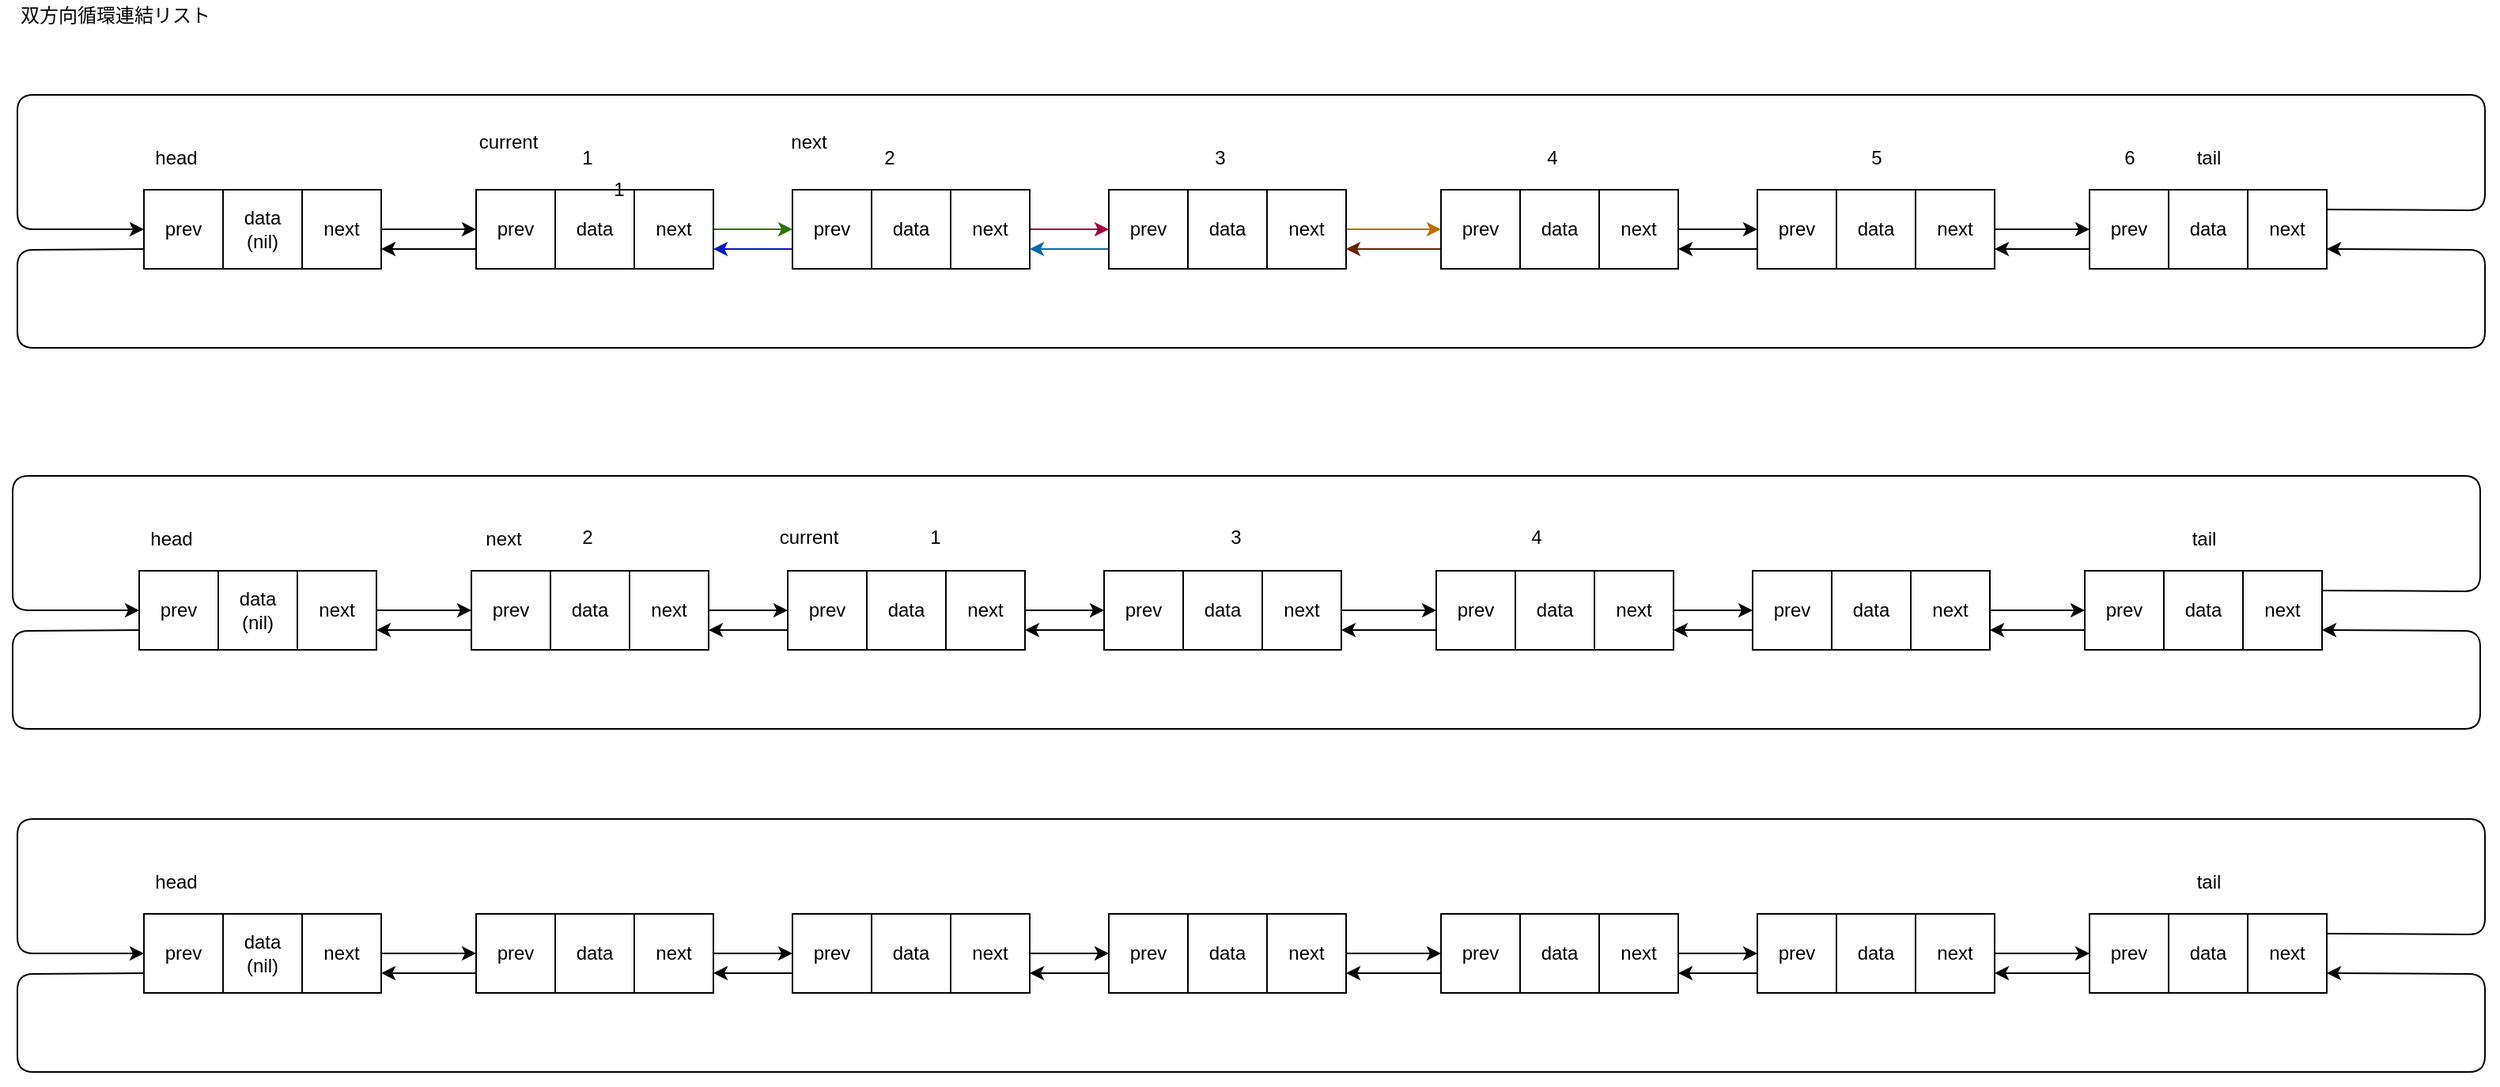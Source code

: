 <mxfile pages="1">
    <diagram id="6dbbVuQN_UzjiCJWyT9I" name="Page-1">
        <mxGraphModel dx="1356" dy="631" grid="1" gridSize="10" guides="1" tooltips="1" connect="1" arrows="1" fold="1" page="1" pageScale="1" pageWidth="827" pageHeight="1169" math="0" shadow="0">
            <root>
                <mxCell id="0"/>
                <mxCell id="1" parent="0"/>
                <mxCell id="3" value="data&lt;br&gt;(nil)" style="rounded=0;whiteSpace=wrap;html=1;" parent="1" vertex="1">
                    <mxGeometry x="130" y="220" width="50" height="50" as="geometry"/>
                </mxCell>
                <mxCell id="4" value="双方向循環連結リスト" style="text;html=1;resizable=0;points=[];autosize=1;align=left;verticalAlign=top;spacingTop=-4;" parent="1" vertex="1">
                    <mxGeometry y="100" width="140" height="20" as="geometry"/>
                </mxCell>
                <mxCell id="64" value="" style="edgeStyle=none;html=1;" parent="1" source="5" target="44" edge="1">
                    <mxGeometry relative="1" as="geometry"/>
                </mxCell>
                <mxCell id="5" value="next" style="rounded=0;whiteSpace=wrap;html=1;" parent="1" vertex="1">
                    <mxGeometry x="180" y="220" width="50" height="50" as="geometry"/>
                </mxCell>
                <mxCell id="107" style="edgeStyle=none;html=1;exitX=0;exitY=0.75;exitDx=0;exitDy=0;entryX=1;entryY=0.75;entryDx=0;entryDy=0;" parent="1" source="21" target="87" edge="1">
                    <mxGeometry relative="1" as="geometry">
                        <mxPoint x="1560" y="220" as="targetPoint"/>
                        <Array as="points">
                            <mxPoint y="258"/>
                            <mxPoint y="320"/>
                            <mxPoint x="1560" y="320"/>
                            <mxPoint x="1560" y="258"/>
                        </Array>
                    </mxGeometry>
                </mxCell>
                <mxCell id="21" value="prev" style="rounded=0;whiteSpace=wrap;html=1;" parent="1" vertex="1">
                    <mxGeometry x="80" y="220" width="50" height="50" as="geometry"/>
                </mxCell>
                <mxCell id="42" value="data" style="rounded=0;whiteSpace=wrap;html=1;" parent="1" vertex="1">
                    <mxGeometry x="340" y="220" width="50" height="50" as="geometry"/>
                </mxCell>
                <mxCell id="68" style="edgeStyle=none;html=1;exitX=1;exitY=0.5;exitDx=0;exitDy=0;fillColor=#60a917;strokeColor=#2D7600;" parent="1" source="43" edge="1">
                    <mxGeometry relative="1" as="geometry">
                        <mxPoint x="490" y="245" as="targetPoint"/>
                    </mxGeometry>
                </mxCell>
                <mxCell id="43" value="next" style="rounded=0;whiteSpace=wrap;html=1;" parent="1" vertex="1">
                    <mxGeometry x="390" y="220" width="50" height="50" as="geometry"/>
                </mxCell>
                <mxCell id="62" style="edgeStyle=none;html=1;exitX=0;exitY=0.75;exitDx=0;exitDy=0;entryX=1;entryY=0.75;entryDx=0;entryDy=0;" parent="1" source="44" target="5" edge="1">
                    <mxGeometry relative="1" as="geometry"/>
                </mxCell>
                <mxCell id="44" value="prev" style="rounded=0;whiteSpace=wrap;html=1;" parent="1" vertex="1">
                    <mxGeometry x="290" y="220" width="50" height="50" as="geometry"/>
                </mxCell>
                <mxCell id="69" value="data" style="rounded=0;whiteSpace=wrap;html=1;" parent="1" vertex="1">
                    <mxGeometry x="540" y="220" width="50" height="50" as="geometry"/>
                </mxCell>
                <mxCell id="100" style="edgeStyle=none;html=1;entryX=0;entryY=0.5;entryDx=0;entryDy=0;fillColor=#d80073;strokeColor=#A50040;" parent="1" source="70" target="77" edge="1">
                    <mxGeometry relative="1" as="geometry"/>
                </mxCell>
                <mxCell id="70" value="next" style="rounded=0;whiteSpace=wrap;html=1;" parent="1" vertex="1">
                    <mxGeometry x="590" y="220" width="50" height="50" as="geometry"/>
                </mxCell>
                <mxCell id="73" style="edgeStyle=none;html=1;exitX=0;exitY=0.75;exitDx=0;exitDy=0;entryX=1;entryY=0.75;entryDx=0;entryDy=0;fillColor=#0050ef;strokeColor=#001DBC;" parent="1" source="71" target="43" edge="1">
                    <mxGeometry relative="1" as="geometry"/>
                </mxCell>
                <mxCell id="71" value="prev" style="rounded=0;whiteSpace=wrap;html=1;" parent="1" vertex="1">
                    <mxGeometry x="490" y="220" width="50" height="50" as="geometry"/>
                </mxCell>
                <mxCell id="74" value="data" style="rounded=0;whiteSpace=wrap;html=1;" parent="1" vertex="1">
                    <mxGeometry x="740" y="220" width="50" height="50" as="geometry"/>
                </mxCell>
                <mxCell id="75" value="" style="edgeStyle=none;html=1;fillColor=#f0a30a;strokeColor=#BD7000;" parent="1" source="76" target="81" edge="1">
                    <mxGeometry relative="1" as="geometry"/>
                </mxCell>
                <mxCell id="76" value="next" style="rounded=0;whiteSpace=wrap;html=1;" parent="1" vertex="1">
                    <mxGeometry x="790" y="220" width="50" height="50" as="geometry"/>
                </mxCell>
                <mxCell id="101" style="edgeStyle=none;html=1;exitX=0;exitY=0.75;exitDx=0;exitDy=0;entryX=1;entryY=0.75;entryDx=0;entryDy=0;fillColor=#1ba1e2;strokeColor=#006EAF;" parent="1" source="77" target="70" edge="1">
                    <mxGeometry relative="1" as="geometry"/>
                </mxCell>
                <mxCell id="77" value="prev" style="rounded=0;whiteSpace=wrap;html=1;" parent="1" vertex="1">
                    <mxGeometry x="690" y="220" width="50" height="50" as="geometry"/>
                </mxCell>
                <mxCell id="78" value="data" style="rounded=0;whiteSpace=wrap;html=1;" parent="1" vertex="1">
                    <mxGeometry x="950" y="220" width="50" height="50" as="geometry"/>
                </mxCell>
                <mxCell id="98" style="edgeStyle=none;html=1;entryX=0;entryY=0.5;entryDx=0;entryDy=0;" parent="1" source="79" target="85" edge="1">
                    <mxGeometry relative="1" as="geometry"/>
                </mxCell>
                <mxCell id="79" value="next" style="rounded=0;whiteSpace=wrap;html=1;" parent="1" vertex="1">
                    <mxGeometry x="1000" y="220" width="50" height="50" as="geometry"/>
                </mxCell>
                <mxCell id="80" style="edgeStyle=none;html=1;exitX=0;exitY=0.75;exitDx=0;exitDy=0;entryX=1;entryY=0.75;entryDx=0;entryDy=0;fillColor=#a0522d;strokeColor=#6D1F00;" parent="1" source="81" target="76" edge="1">
                    <mxGeometry relative="1" as="geometry"/>
                </mxCell>
                <mxCell id="81" value="prev" style="rounded=0;whiteSpace=wrap;html=1;" parent="1" vertex="1">
                    <mxGeometry x="900" y="220" width="50" height="50" as="geometry"/>
                </mxCell>
                <mxCell id="82" value="data" style="rounded=0;whiteSpace=wrap;html=1;" parent="1" vertex="1">
                    <mxGeometry x="1150" y="220" width="50" height="50" as="geometry"/>
                </mxCell>
                <mxCell id="83" value="" style="edgeStyle=none;html=1;" parent="1" source="84" target="89" edge="1">
                    <mxGeometry relative="1" as="geometry"/>
                </mxCell>
                <mxCell id="84" value="next" style="rounded=0;whiteSpace=wrap;html=1;" parent="1" vertex="1">
                    <mxGeometry x="1200" y="220" width="50" height="50" as="geometry"/>
                </mxCell>
                <mxCell id="102" style="edgeStyle=none;html=1;exitX=0;exitY=0.75;exitDx=0;exitDy=0;entryX=1;entryY=0.75;entryDx=0;entryDy=0;" parent="1" source="85" target="79" edge="1">
                    <mxGeometry relative="1" as="geometry"/>
                </mxCell>
                <mxCell id="85" value="prev" style="rounded=0;whiteSpace=wrap;html=1;" parent="1" vertex="1">
                    <mxGeometry x="1100" y="220" width="50" height="50" as="geometry"/>
                </mxCell>
                <mxCell id="86" value="data" style="rounded=0;whiteSpace=wrap;html=1;" parent="1" vertex="1">
                    <mxGeometry x="1360" y="220" width="50" height="50" as="geometry"/>
                </mxCell>
                <mxCell id="108" style="edgeStyle=none;html=1;exitX=1;exitY=0.25;exitDx=0;exitDy=0;entryX=0;entryY=0.5;entryDx=0;entryDy=0;" parent="1" source="87" target="21" edge="1">
                    <mxGeometry relative="1" as="geometry">
                        <mxPoint y="233" as="targetPoint"/>
                        <Array as="points">
                            <mxPoint x="1560" y="233"/>
                            <mxPoint x="1560" y="160"/>
                            <mxPoint y="160"/>
                            <mxPoint y="245"/>
                        </Array>
                    </mxGeometry>
                </mxCell>
                <mxCell id="87" value="next" style="rounded=0;whiteSpace=wrap;html=1;" parent="1" vertex="1">
                    <mxGeometry x="1410" y="220" width="50" height="50" as="geometry"/>
                </mxCell>
                <mxCell id="88" style="edgeStyle=none;html=1;exitX=0;exitY=0.75;exitDx=0;exitDy=0;entryX=1;entryY=0.75;entryDx=0;entryDy=0;" parent="1" source="89" target="84" edge="1">
                    <mxGeometry relative="1" as="geometry"/>
                </mxCell>
                <mxCell id="89" value="prev" style="rounded=0;whiteSpace=wrap;html=1;" parent="1" vertex="1">
                    <mxGeometry x="1310" y="220" width="50" height="50" as="geometry"/>
                </mxCell>
                <mxCell id="109" value="head" style="text;html=1;align=center;verticalAlign=middle;resizable=0;points=[];autosize=1;strokeColor=none;fillColor=none;" parent="1" vertex="1">
                    <mxGeometry x="80" y="190" width="40" height="20" as="geometry"/>
                </mxCell>
                <mxCell id="118" value="tail" style="text;html=1;align=center;verticalAlign=middle;resizable=0;points=[];autosize=1;strokeColor=none;fillColor=none;" parent="1" vertex="1">
                    <mxGeometry x="1370" y="190" width="30" height="20" as="geometry"/>
                </mxCell>
                <mxCell id="341" value="data&lt;br&gt;(nil)" style="rounded=0;whiteSpace=wrap;html=1;" parent="1" vertex="1">
                    <mxGeometry x="130" y="678" width="50" height="50" as="geometry"/>
                </mxCell>
                <mxCell id="342" value="" style="edgeStyle=none;html=1;" parent="1" source="343" target="350" edge="1">
                    <mxGeometry relative="1" as="geometry"/>
                </mxCell>
                <mxCell id="343" value="next" style="rounded=0;whiteSpace=wrap;html=1;" parent="1" vertex="1">
                    <mxGeometry x="180" y="678" width="50" height="50" as="geometry"/>
                </mxCell>
                <mxCell id="344" style="edgeStyle=none;html=1;exitX=0;exitY=0.75;exitDx=0;exitDy=0;entryX=1;entryY=0.75;entryDx=0;entryDy=0;" parent="1" source="345" target="373" edge="1">
                    <mxGeometry relative="1" as="geometry">
                        <mxPoint x="1560" y="678" as="targetPoint"/>
                        <Array as="points">
                            <mxPoint y="716"/>
                            <mxPoint y="778"/>
                            <mxPoint x="1560" y="778"/>
                            <mxPoint x="1560" y="716"/>
                        </Array>
                    </mxGeometry>
                </mxCell>
                <mxCell id="345" value="prev" style="rounded=0;whiteSpace=wrap;html=1;" parent="1" vertex="1">
                    <mxGeometry x="80" y="678" width="50" height="50" as="geometry"/>
                </mxCell>
                <mxCell id="346" value="data" style="rounded=0;whiteSpace=wrap;html=1;" parent="1" vertex="1">
                    <mxGeometry x="340" y="678" width="50" height="50" as="geometry"/>
                </mxCell>
                <mxCell id="347" style="edgeStyle=none;html=1;exitX=1;exitY=0.5;exitDx=0;exitDy=0;" parent="1" source="348" edge="1">
                    <mxGeometry relative="1" as="geometry">
                        <mxPoint x="490" y="703" as="targetPoint"/>
                    </mxGeometry>
                </mxCell>
                <mxCell id="348" value="next" style="rounded=0;whiteSpace=wrap;html=1;" parent="1" vertex="1">
                    <mxGeometry x="390" y="678" width="50" height="50" as="geometry"/>
                </mxCell>
                <mxCell id="349" style="edgeStyle=none;html=1;exitX=0;exitY=0.75;exitDx=0;exitDy=0;entryX=1;entryY=0.75;entryDx=0;entryDy=0;" parent="1" source="350" target="343" edge="1">
                    <mxGeometry relative="1" as="geometry"/>
                </mxCell>
                <mxCell id="350" value="prev" style="rounded=0;whiteSpace=wrap;html=1;" parent="1" vertex="1">
                    <mxGeometry x="290" y="678" width="50" height="50" as="geometry"/>
                </mxCell>
                <mxCell id="351" value="data" style="rounded=0;whiteSpace=wrap;html=1;" parent="1" vertex="1">
                    <mxGeometry x="540" y="678" width="50" height="50" as="geometry"/>
                </mxCell>
                <mxCell id="352" style="edgeStyle=none;html=1;entryX=0;entryY=0.5;entryDx=0;entryDy=0;" parent="1" source="353" target="360" edge="1">
                    <mxGeometry relative="1" as="geometry"/>
                </mxCell>
                <mxCell id="353" value="next" style="rounded=0;whiteSpace=wrap;html=1;" parent="1" vertex="1">
                    <mxGeometry x="590" y="678" width="50" height="50" as="geometry"/>
                </mxCell>
                <mxCell id="354" style="edgeStyle=none;html=1;exitX=0;exitY=0.75;exitDx=0;exitDy=0;entryX=1;entryY=0.75;entryDx=0;entryDy=0;" parent="1" source="355" target="348" edge="1">
                    <mxGeometry relative="1" as="geometry"/>
                </mxCell>
                <mxCell id="355" value="prev" style="rounded=0;whiteSpace=wrap;html=1;" parent="1" vertex="1">
                    <mxGeometry x="490" y="678" width="50" height="50" as="geometry"/>
                </mxCell>
                <mxCell id="356" value="data" style="rounded=0;whiteSpace=wrap;html=1;" parent="1" vertex="1">
                    <mxGeometry x="740" y="678" width="50" height="50" as="geometry"/>
                </mxCell>
                <mxCell id="357" value="" style="edgeStyle=none;html=1;" parent="1" source="358" target="365" edge="1">
                    <mxGeometry relative="1" as="geometry"/>
                </mxCell>
                <mxCell id="358" value="next" style="rounded=0;whiteSpace=wrap;html=1;" parent="1" vertex="1">
                    <mxGeometry x="790" y="678" width="50" height="50" as="geometry"/>
                </mxCell>
                <mxCell id="359" style="edgeStyle=none;html=1;exitX=0;exitY=0.75;exitDx=0;exitDy=0;entryX=1;entryY=0.75;entryDx=0;entryDy=0;" parent="1" source="360" target="353" edge="1">
                    <mxGeometry relative="1" as="geometry"/>
                </mxCell>
                <mxCell id="360" value="prev" style="rounded=0;whiteSpace=wrap;html=1;" parent="1" vertex="1">
                    <mxGeometry x="690" y="678" width="50" height="50" as="geometry"/>
                </mxCell>
                <mxCell id="361" value="data" style="rounded=0;whiteSpace=wrap;html=1;" parent="1" vertex="1">
                    <mxGeometry x="950" y="678" width="50" height="50" as="geometry"/>
                </mxCell>
                <mxCell id="362" style="edgeStyle=none;html=1;entryX=0;entryY=0.5;entryDx=0;entryDy=0;" parent="1" source="363" target="370" edge="1">
                    <mxGeometry relative="1" as="geometry"/>
                </mxCell>
                <mxCell id="363" value="next" style="rounded=0;whiteSpace=wrap;html=1;" parent="1" vertex="1">
                    <mxGeometry x="1000" y="678" width="50" height="50" as="geometry"/>
                </mxCell>
                <mxCell id="364" style="edgeStyle=none;html=1;exitX=0;exitY=0.75;exitDx=0;exitDy=0;entryX=1;entryY=0.75;entryDx=0;entryDy=0;" parent="1" source="365" target="358" edge="1">
                    <mxGeometry relative="1" as="geometry"/>
                </mxCell>
                <mxCell id="365" value="prev" style="rounded=0;whiteSpace=wrap;html=1;" parent="1" vertex="1">
                    <mxGeometry x="900" y="678" width="50" height="50" as="geometry"/>
                </mxCell>
                <mxCell id="366" value="data" style="rounded=0;whiteSpace=wrap;html=1;" parent="1" vertex="1">
                    <mxGeometry x="1150" y="678" width="50" height="50" as="geometry"/>
                </mxCell>
                <mxCell id="367" value="" style="edgeStyle=none;html=1;" parent="1" source="368" target="375" edge="1">
                    <mxGeometry relative="1" as="geometry"/>
                </mxCell>
                <mxCell id="368" value="next" style="rounded=0;whiteSpace=wrap;html=1;" parent="1" vertex="1">
                    <mxGeometry x="1200" y="678" width="50" height="50" as="geometry"/>
                </mxCell>
                <mxCell id="369" style="edgeStyle=none;html=1;exitX=0;exitY=0.75;exitDx=0;exitDy=0;entryX=1;entryY=0.75;entryDx=0;entryDy=0;" parent="1" source="370" target="363" edge="1">
                    <mxGeometry relative="1" as="geometry"/>
                </mxCell>
                <mxCell id="370" value="prev" style="rounded=0;whiteSpace=wrap;html=1;" parent="1" vertex="1">
                    <mxGeometry x="1100" y="678" width="50" height="50" as="geometry"/>
                </mxCell>
                <mxCell id="371" value="data" style="rounded=0;whiteSpace=wrap;html=1;" parent="1" vertex="1">
                    <mxGeometry x="1360" y="678" width="50" height="50" as="geometry"/>
                </mxCell>
                <mxCell id="372" style="edgeStyle=none;html=1;exitX=1;exitY=0.25;exitDx=0;exitDy=0;entryX=0;entryY=0.5;entryDx=0;entryDy=0;" parent="1" source="373" target="345" edge="1">
                    <mxGeometry relative="1" as="geometry">
                        <mxPoint y="691" as="targetPoint"/>
                        <Array as="points">
                            <mxPoint x="1560" y="691"/>
                            <mxPoint x="1560" y="618"/>
                            <mxPoint y="618"/>
                            <mxPoint y="703"/>
                        </Array>
                    </mxGeometry>
                </mxCell>
                <mxCell id="373" value="next" style="rounded=0;whiteSpace=wrap;html=1;" parent="1" vertex="1">
                    <mxGeometry x="1410" y="678" width="50" height="50" as="geometry"/>
                </mxCell>
                <mxCell id="374" style="edgeStyle=none;html=1;exitX=0;exitY=0.75;exitDx=0;exitDy=0;entryX=1;entryY=0.75;entryDx=0;entryDy=0;" parent="1" source="375" target="368" edge="1">
                    <mxGeometry relative="1" as="geometry"/>
                </mxCell>
                <mxCell id="375" value="prev" style="rounded=0;whiteSpace=wrap;html=1;" parent="1" vertex="1">
                    <mxGeometry x="1310" y="678" width="50" height="50" as="geometry"/>
                </mxCell>
                <mxCell id="376" value="head" style="text;html=1;align=center;verticalAlign=middle;resizable=0;points=[];autosize=1;strokeColor=none;fillColor=none;" parent="1" vertex="1">
                    <mxGeometry x="80" y="648" width="40" height="20" as="geometry"/>
                </mxCell>
                <mxCell id="377" value="tail" style="text;html=1;align=center;verticalAlign=middle;resizable=0;points=[];autosize=1;strokeColor=none;fillColor=none;" parent="1" vertex="1">
                    <mxGeometry x="1370" y="648" width="30" height="20" as="geometry"/>
                </mxCell>
                <mxCell id="380" value="1" style="text;html=1;align=center;verticalAlign=middle;resizable=0;points=[];autosize=1;strokeColor=none;fillColor=none;" parent="1" vertex="1">
                    <mxGeometry x="350" y="190" width="20" height="20" as="geometry"/>
                </mxCell>
                <mxCell id="381" value="2" style="text;html=1;align=center;verticalAlign=middle;resizable=0;points=[];autosize=1;strokeColor=none;fillColor=none;" parent="1" vertex="1">
                    <mxGeometry x="541" y="190" width="20" height="20" as="geometry"/>
                </mxCell>
                <mxCell id="382" value="1" style="text;html=1;align=center;verticalAlign=middle;resizable=0;points=[];autosize=1;strokeColor=none;fillColor=none;" parent="1" vertex="1">
                    <mxGeometry x="370" y="210" width="20" height="20" as="geometry"/>
                </mxCell>
                <mxCell id="383" value="3" style="text;html=1;align=center;verticalAlign=middle;resizable=0;points=[];autosize=1;strokeColor=none;fillColor=none;" parent="1" vertex="1">
                    <mxGeometry x="750" y="190" width="20" height="20" as="geometry"/>
                </mxCell>
                <mxCell id="384" value="4" style="text;html=1;align=center;verticalAlign=middle;resizable=0;points=[];autosize=1;strokeColor=none;fillColor=none;" parent="1" vertex="1">
                    <mxGeometry x="960" y="190" width="20" height="20" as="geometry"/>
                </mxCell>
                <mxCell id="385" value="5" style="text;html=1;align=center;verticalAlign=middle;resizable=0;points=[];autosize=1;strokeColor=none;fillColor=none;" parent="1" vertex="1">
                    <mxGeometry x="1165" y="190" width="20" height="20" as="geometry"/>
                </mxCell>
                <mxCell id="386" value="6" style="text;html=1;align=center;verticalAlign=middle;resizable=0;points=[];autosize=1;strokeColor=none;fillColor=none;" parent="1" vertex="1">
                    <mxGeometry x="1325" y="190" width="20" height="20" as="geometry"/>
                </mxCell>
                <mxCell id="399" value="data&lt;br&gt;(nil)" style="rounded=0;whiteSpace=wrap;html=1;" parent="1" vertex="1">
                    <mxGeometry x="127" y="461" width="50" height="50" as="geometry"/>
                </mxCell>
                <mxCell id="400" value="" style="edgeStyle=none;html=1;" parent="1" source="401" target="408" edge="1">
                    <mxGeometry relative="1" as="geometry"/>
                </mxCell>
                <mxCell id="401" value="next" style="rounded=0;whiteSpace=wrap;html=1;" parent="1" vertex="1">
                    <mxGeometry x="177" y="461" width="50" height="50" as="geometry"/>
                </mxCell>
                <mxCell id="402" style="edgeStyle=none;html=1;exitX=0;exitY=0.75;exitDx=0;exitDy=0;entryX=1;entryY=0.75;entryDx=0;entryDy=0;" parent="1" source="403" target="431" edge="1">
                    <mxGeometry relative="1" as="geometry">
                        <mxPoint x="1557" y="461" as="targetPoint"/>
                        <Array as="points">
                            <mxPoint x="-3" y="499"/>
                            <mxPoint x="-3" y="561"/>
                            <mxPoint x="1557" y="561"/>
                            <mxPoint x="1557" y="499"/>
                        </Array>
                    </mxGeometry>
                </mxCell>
                <mxCell id="403" value="prev" style="rounded=0;whiteSpace=wrap;html=1;" parent="1" vertex="1">
                    <mxGeometry x="77" y="461" width="50" height="50" as="geometry"/>
                </mxCell>
                <mxCell id="404" value="data" style="rounded=0;whiteSpace=wrap;html=1;" parent="1" vertex="1">
                    <mxGeometry x="337" y="461" width="50" height="50" as="geometry"/>
                </mxCell>
                <mxCell id="405" style="edgeStyle=none;html=1;exitX=1;exitY=0.5;exitDx=0;exitDy=0;" parent="1" source="406" edge="1">
                    <mxGeometry relative="1" as="geometry">
                        <mxPoint x="487" y="486" as="targetPoint"/>
                    </mxGeometry>
                </mxCell>
                <mxCell id="406" value="next" style="rounded=0;whiteSpace=wrap;html=1;" parent="1" vertex="1">
                    <mxGeometry x="387" y="461" width="50" height="50" as="geometry"/>
                </mxCell>
                <mxCell id="407" style="edgeStyle=none;html=1;exitX=0;exitY=0.75;exitDx=0;exitDy=0;entryX=1;entryY=0.75;entryDx=0;entryDy=0;" parent="1" source="408" target="401" edge="1">
                    <mxGeometry relative="1" as="geometry"/>
                </mxCell>
                <mxCell id="408" value="prev" style="rounded=0;whiteSpace=wrap;html=1;" parent="1" vertex="1">
                    <mxGeometry x="287" y="461" width="50" height="50" as="geometry"/>
                </mxCell>
                <mxCell id="409" value="data" style="rounded=0;whiteSpace=wrap;html=1;" parent="1" vertex="1">
                    <mxGeometry x="537" y="461" width="50" height="50" as="geometry"/>
                </mxCell>
                <mxCell id="410" style="edgeStyle=none;html=1;entryX=0;entryY=0.5;entryDx=0;entryDy=0;" parent="1" source="411" target="418" edge="1">
                    <mxGeometry relative="1" as="geometry"/>
                </mxCell>
                <mxCell id="411" value="next" style="rounded=0;whiteSpace=wrap;html=1;" parent="1" vertex="1">
                    <mxGeometry x="587" y="461" width="50" height="50" as="geometry"/>
                </mxCell>
                <mxCell id="412" style="edgeStyle=none;html=1;exitX=0;exitY=0.75;exitDx=0;exitDy=0;entryX=1;entryY=0.75;entryDx=0;entryDy=0;" parent="1" source="413" target="406" edge="1">
                    <mxGeometry relative="1" as="geometry"/>
                </mxCell>
                <mxCell id="413" value="prev" style="rounded=0;whiteSpace=wrap;html=1;" parent="1" vertex="1">
                    <mxGeometry x="487" y="461" width="50" height="50" as="geometry"/>
                </mxCell>
                <mxCell id="414" value="data" style="rounded=0;whiteSpace=wrap;html=1;" parent="1" vertex="1">
                    <mxGeometry x="737" y="461" width="50" height="50" as="geometry"/>
                </mxCell>
                <mxCell id="415" value="" style="edgeStyle=none;html=1;" parent="1" source="416" target="423" edge="1">
                    <mxGeometry relative="1" as="geometry"/>
                </mxCell>
                <mxCell id="416" value="next" style="rounded=0;whiteSpace=wrap;html=1;" parent="1" vertex="1">
                    <mxGeometry x="787" y="461" width="50" height="50" as="geometry"/>
                </mxCell>
                <mxCell id="417" style="edgeStyle=none;html=1;exitX=0;exitY=0.75;exitDx=0;exitDy=0;entryX=1;entryY=0.75;entryDx=0;entryDy=0;" parent="1" source="418" target="411" edge="1">
                    <mxGeometry relative="1" as="geometry"/>
                </mxCell>
                <mxCell id="418" value="prev" style="rounded=0;whiteSpace=wrap;html=1;" parent="1" vertex="1">
                    <mxGeometry x="687" y="461" width="50" height="50" as="geometry"/>
                </mxCell>
                <mxCell id="419" value="data" style="rounded=0;whiteSpace=wrap;html=1;" parent="1" vertex="1">
                    <mxGeometry x="947" y="461" width="50" height="50" as="geometry"/>
                </mxCell>
                <mxCell id="420" style="edgeStyle=none;html=1;entryX=0;entryY=0.5;entryDx=0;entryDy=0;" parent="1" source="421" target="428" edge="1">
                    <mxGeometry relative="1" as="geometry"/>
                </mxCell>
                <mxCell id="421" value="next" style="rounded=0;whiteSpace=wrap;html=1;" parent="1" vertex="1">
                    <mxGeometry x="997" y="461" width="50" height="50" as="geometry"/>
                </mxCell>
                <mxCell id="422" style="edgeStyle=none;html=1;exitX=0;exitY=0.75;exitDx=0;exitDy=0;entryX=1;entryY=0.75;entryDx=0;entryDy=0;" parent="1" source="423" target="416" edge="1">
                    <mxGeometry relative="1" as="geometry"/>
                </mxCell>
                <mxCell id="423" value="prev" style="rounded=0;whiteSpace=wrap;html=1;" parent="1" vertex="1">
                    <mxGeometry x="897" y="461" width="50" height="50" as="geometry"/>
                </mxCell>
                <mxCell id="424" value="data" style="rounded=0;whiteSpace=wrap;html=1;" parent="1" vertex="1">
                    <mxGeometry x="1147" y="461" width="50" height="50" as="geometry"/>
                </mxCell>
                <mxCell id="425" value="" style="edgeStyle=none;html=1;" parent="1" source="426" target="433" edge="1">
                    <mxGeometry relative="1" as="geometry"/>
                </mxCell>
                <mxCell id="426" value="next" style="rounded=0;whiteSpace=wrap;html=1;" parent="1" vertex="1">
                    <mxGeometry x="1197" y="461" width="50" height="50" as="geometry"/>
                </mxCell>
                <mxCell id="427" style="edgeStyle=none;html=1;exitX=0;exitY=0.75;exitDx=0;exitDy=0;entryX=1;entryY=0.75;entryDx=0;entryDy=0;" parent="1" source="428" target="421" edge="1">
                    <mxGeometry relative="1" as="geometry"/>
                </mxCell>
                <mxCell id="428" value="prev" style="rounded=0;whiteSpace=wrap;html=1;" parent="1" vertex="1">
                    <mxGeometry x="1097" y="461" width="50" height="50" as="geometry"/>
                </mxCell>
                <mxCell id="429" value="data" style="rounded=0;whiteSpace=wrap;html=1;" parent="1" vertex="1">
                    <mxGeometry x="1357" y="461" width="50" height="50" as="geometry"/>
                </mxCell>
                <mxCell id="430" style="edgeStyle=none;html=1;exitX=1;exitY=0.25;exitDx=0;exitDy=0;entryX=0;entryY=0.5;entryDx=0;entryDy=0;" parent="1" source="431" target="403" edge="1">
                    <mxGeometry relative="1" as="geometry">
                        <mxPoint x="-3" y="474" as="targetPoint"/>
                        <Array as="points">
                            <mxPoint x="1557" y="474"/>
                            <mxPoint x="1557" y="401"/>
                            <mxPoint x="-3" y="401"/>
                            <mxPoint x="-3" y="486"/>
                        </Array>
                    </mxGeometry>
                </mxCell>
                <mxCell id="431" value="next" style="rounded=0;whiteSpace=wrap;html=1;" parent="1" vertex="1">
                    <mxGeometry x="1407" y="461" width="50" height="50" as="geometry"/>
                </mxCell>
                <mxCell id="432" style="edgeStyle=none;html=1;exitX=0;exitY=0.75;exitDx=0;exitDy=0;entryX=1;entryY=0.75;entryDx=0;entryDy=0;" parent="1" source="433" target="426" edge="1">
                    <mxGeometry relative="1" as="geometry"/>
                </mxCell>
                <mxCell id="433" value="prev" style="rounded=0;whiteSpace=wrap;html=1;" parent="1" vertex="1">
                    <mxGeometry x="1307" y="461" width="50" height="50" as="geometry"/>
                </mxCell>
                <mxCell id="434" value="head" style="text;html=1;align=center;verticalAlign=middle;resizable=0;points=[];autosize=1;strokeColor=none;fillColor=none;" parent="1" vertex="1">
                    <mxGeometry x="77" y="431" width="40" height="20" as="geometry"/>
                </mxCell>
                <mxCell id="435" value="tail" style="text;html=1;align=center;verticalAlign=middle;resizable=0;points=[];autosize=1;strokeColor=none;fillColor=none;" parent="1" vertex="1">
                    <mxGeometry x="1367" y="431" width="30" height="20" as="geometry"/>
                </mxCell>
                <mxCell id="436" value="2" style="text;html=1;align=center;verticalAlign=middle;resizable=0;points=[];autosize=1;strokeColor=none;fillColor=none;" parent="1" vertex="1">
                    <mxGeometry x="350" y="430" width="20" height="20" as="geometry"/>
                </mxCell>
                <mxCell id="437" value="1" style="text;html=1;align=center;verticalAlign=middle;resizable=0;points=[];autosize=1;strokeColor=none;fillColor=none;" parent="1" vertex="1">
                    <mxGeometry x="570" y="430" width="20" height="20" as="geometry"/>
                </mxCell>
                <mxCell id="438" value="3" style="text;html=1;align=center;verticalAlign=middle;resizable=0;points=[];autosize=1;strokeColor=none;fillColor=none;" parent="1" vertex="1">
                    <mxGeometry x="760" y="430" width="20" height="20" as="geometry"/>
                </mxCell>
                <mxCell id="439" value="4" style="text;html=1;align=center;verticalAlign=middle;resizable=0;points=[];autosize=1;strokeColor=none;fillColor=none;" parent="1" vertex="1">
                    <mxGeometry x="950" y="430" width="20" height="20" as="geometry"/>
                </mxCell>
                <mxCell id="440" value="current" style="text;html=1;align=center;verticalAlign=middle;resizable=0;points=[];autosize=1;strokeColor=none;fillColor=none;" vertex="1" parent="1">
                    <mxGeometry x="285" y="180" width="50" height="20" as="geometry"/>
                </mxCell>
                <mxCell id="441" value="next" style="text;html=1;align=center;verticalAlign=middle;resizable=0;points=[];autosize=1;strokeColor=none;fillColor=none;" vertex="1" parent="1">
                    <mxGeometry x="480" y="180" width="40" height="20" as="geometry"/>
                </mxCell>
                <mxCell id="442" value="next" style="text;html=1;align=center;verticalAlign=middle;resizable=0;points=[];autosize=1;strokeColor=none;fillColor=none;" vertex="1" parent="1">
                    <mxGeometry x="287" y="431" width="40" height="20" as="geometry"/>
                </mxCell>
                <mxCell id="443" value="current" style="text;html=1;align=center;verticalAlign=middle;resizable=0;points=[];autosize=1;strokeColor=none;fillColor=none;" vertex="1" parent="1">
                    <mxGeometry x="475" y="430" width="50" height="20" as="geometry"/>
                </mxCell>
            </root>
        </mxGraphModel>
    </diagram>
</mxfile>